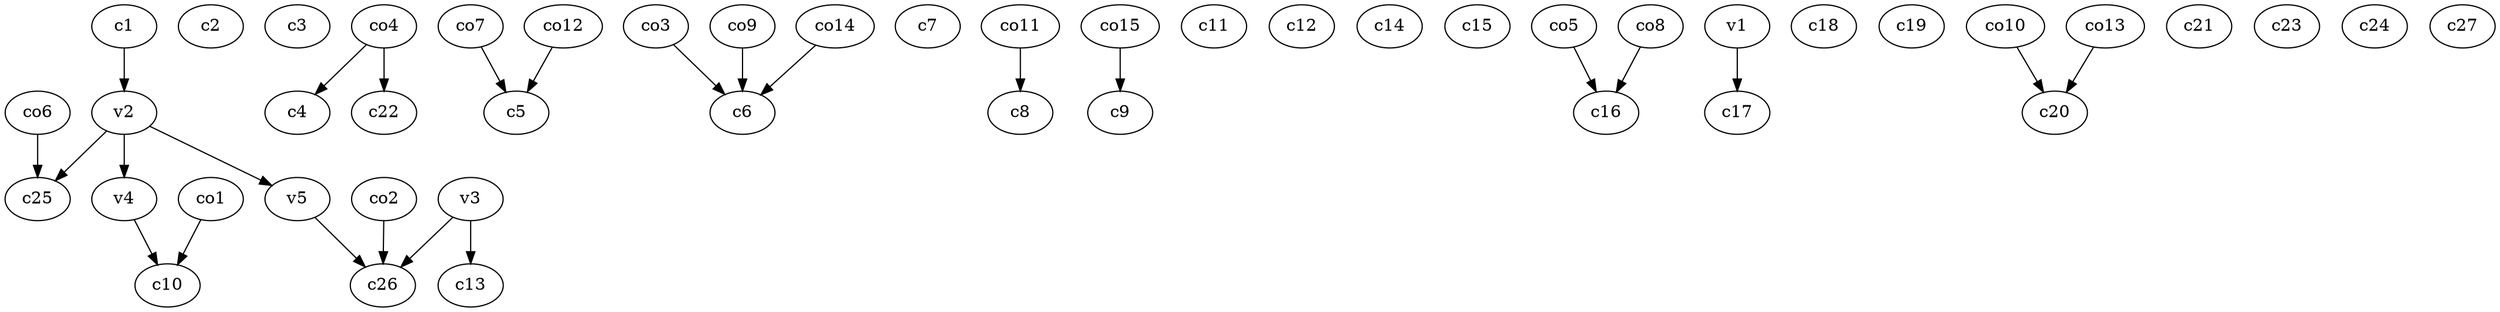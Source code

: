 strict digraph  {
c1;
c2;
c3;
c4;
c5;
c6;
c7;
c8;
c9;
c10;
c11;
c12;
c13;
c14;
c15;
c16;
c17;
c18;
c19;
c20;
c21;
c22;
c23;
c24;
c25;
c26;
c27;
v1;
v2;
v3;
v4;
v5;
co1;
co2;
co3;
co4;
co5;
co6;
co7;
co8;
co9;
co10;
co11;
co12;
co13;
co14;
co15;
c1 -> v2  [weight=1];
v1 -> c17  [weight=1];
v2 -> c25  [weight=1];
v2 -> v4  [weight=1];
v2 -> v5  [weight=1];
v3 -> c26  [weight=1];
v3 -> c13  [weight=1];
v4 -> c10  [weight=1];
v5 -> c26  [weight=1];
co1 -> c10  [weight=1];
co2 -> c26  [weight=1];
co3 -> c6  [weight=1];
co4 -> c4  [weight=1];
co4 -> c22  [weight=1];
co5 -> c16  [weight=1];
co6 -> c25  [weight=1];
co7 -> c5  [weight=1];
co8 -> c16  [weight=1];
co9 -> c6  [weight=1];
co10 -> c20  [weight=1];
co11 -> c8  [weight=1];
co12 -> c5  [weight=1];
co13 -> c20  [weight=1];
co14 -> c6  [weight=1];
co15 -> c9  [weight=1];
}
